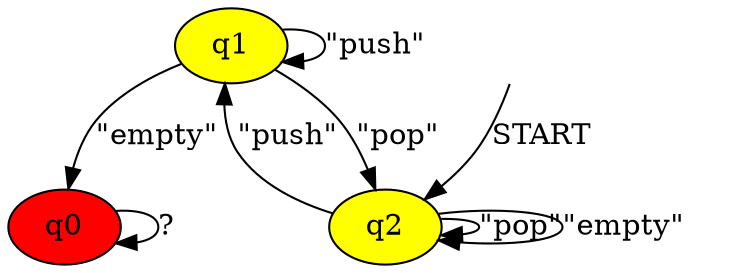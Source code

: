 digraph G {
  q0 -> q0 [label="?"];
  q2 -> q2 [label="\"pop\""];
  q2 -> q1 [label="\"push\""];
  q1 -> q0 [label="\"empty\""];
  q1 -> q2 [label="\"pop\""];
  q2 -> q2 [label="\"empty\""];
  q1 -> q1 [label="\"push\""];
  start [shape=none, style=invis];
  start -> q2 [label="START"];
  q2 [style=filled, fillcolor=yellow]
  q1 [style=filled, fillcolor=yellow]
  q0 [style=filled, fillcolor=red]
}
